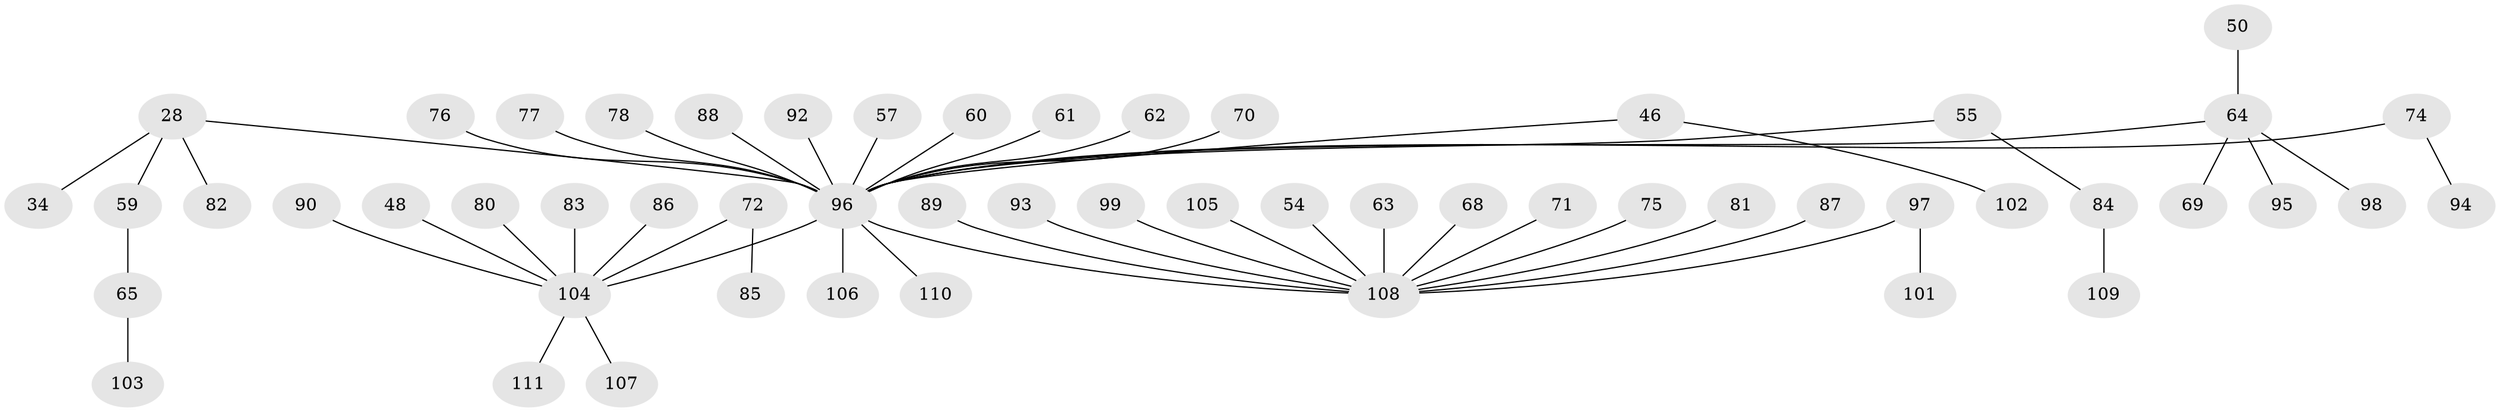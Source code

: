 // original degree distribution, {5: 0.018018018018018018, 3: 0.18018018018018017, 6: 0.036036036036036036, 1: 0.5315315315315315, 4: 0.04504504504504504, 2: 0.18018018018018017, 7: 0.009009009009009009}
// Generated by graph-tools (version 1.1) at 2025/56/03/04/25 21:56:51]
// undirected, 55 vertices, 54 edges
graph export_dot {
graph [start="1"]
  node [color=gray90,style=filled];
  28;
  34;
  46;
  48;
  50;
  54;
  55;
  57;
  59;
  60;
  61;
  62;
  63;
  64 [super="+14+38+58"];
  65;
  68;
  69;
  70;
  71;
  72;
  74 [super="+47"];
  75;
  76;
  77;
  78;
  80;
  81;
  82;
  83;
  84;
  85;
  86;
  87;
  88;
  89;
  90;
  92;
  93;
  94;
  95;
  96 [super="+30+67+26+32"];
  97 [super="+56+45+66"];
  98;
  99;
  101;
  102;
  103;
  104 [super="+36+41"];
  105;
  106;
  107;
  108 [super="+11+51+44+73+40+29+100+37+91"];
  109;
  110;
  111;
  28 -- 34;
  28 -- 59;
  28 -- 82;
  28 -- 96;
  46 -- 102;
  46 -- 96;
  48 -- 104;
  50 -- 64;
  54 -- 108;
  55 -- 84;
  55 -- 96;
  57 -- 96;
  59 -- 65;
  60 -- 96;
  61 -- 96;
  62 -- 96;
  63 -- 108;
  64 -- 69;
  64 -- 95;
  64 -- 98;
  64 -- 96;
  65 -- 103;
  68 -- 108;
  70 -- 96;
  71 -- 108;
  72 -- 85;
  72 -- 104;
  74 -- 94;
  74 -- 96;
  75 -- 108;
  76 -- 96;
  77 -- 96;
  78 -- 96;
  80 -- 104;
  81 -- 108;
  83 -- 104;
  84 -- 109;
  86 -- 104;
  87 -- 108;
  88 -- 96;
  89 -- 108;
  90 -- 104;
  92 -- 96;
  93 -- 108;
  96 -- 106;
  96 -- 110;
  96 -- 104;
  96 -- 108;
  97 -- 101;
  97 -- 108;
  99 -- 108;
  104 -- 107;
  104 -- 111;
  105 -- 108;
}
